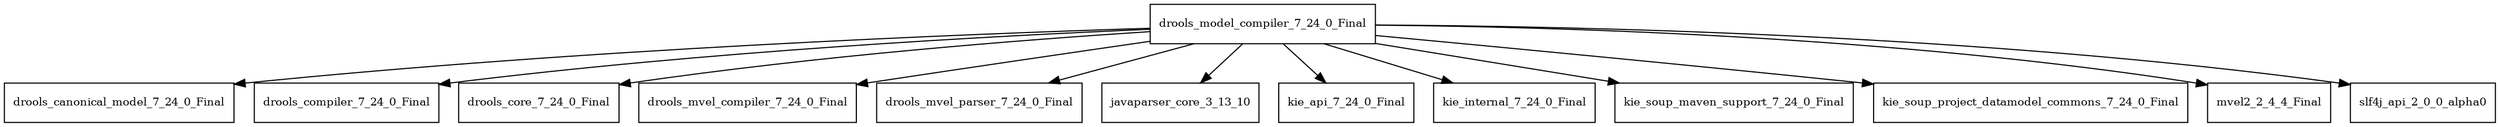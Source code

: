 digraph drools_model_compiler_7_24_0_Final_dependencies {
  node [shape = box, fontsize=10.0];
  drools_model_compiler_7_24_0_Final -> drools_canonical_model_7_24_0_Final;
  drools_model_compiler_7_24_0_Final -> drools_compiler_7_24_0_Final;
  drools_model_compiler_7_24_0_Final -> drools_core_7_24_0_Final;
  drools_model_compiler_7_24_0_Final -> drools_mvel_compiler_7_24_0_Final;
  drools_model_compiler_7_24_0_Final -> drools_mvel_parser_7_24_0_Final;
  drools_model_compiler_7_24_0_Final -> javaparser_core_3_13_10;
  drools_model_compiler_7_24_0_Final -> kie_api_7_24_0_Final;
  drools_model_compiler_7_24_0_Final -> kie_internal_7_24_0_Final;
  drools_model_compiler_7_24_0_Final -> kie_soup_maven_support_7_24_0_Final;
  drools_model_compiler_7_24_0_Final -> kie_soup_project_datamodel_commons_7_24_0_Final;
  drools_model_compiler_7_24_0_Final -> mvel2_2_4_4_Final;
  drools_model_compiler_7_24_0_Final -> slf4j_api_2_0_0_alpha0;
}
